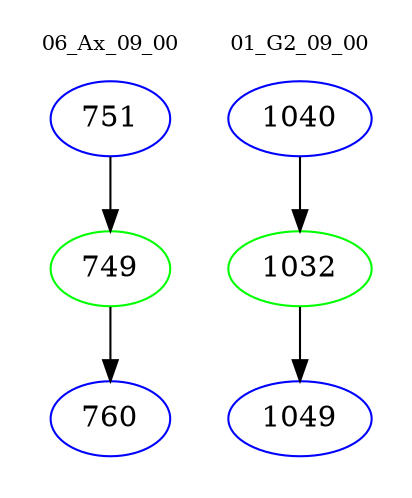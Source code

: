 digraph{
subgraph cluster_0 {
color = white
label = "06_Ax_09_00";
fontsize=10;
T0_751 [label="751", color="blue"]
T0_751 -> T0_749 [color="black"]
T0_749 [label="749", color="green"]
T0_749 -> T0_760 [color="black"]
T0_760 [label="760", color="blue"]
}
subgraph cluster_1 {
color = white
label = "01_G2_09_00";
fontsize=10;
T1_1040 [label="1040", color="blue"]
T1_1040 -> T1_1032 [color="black"]
T1_1032 [label="1032", color="green"]
T1_1032 -> T1_1049 [color="black"]
T1_1049 [label="1049", color="blue"]
}
}
